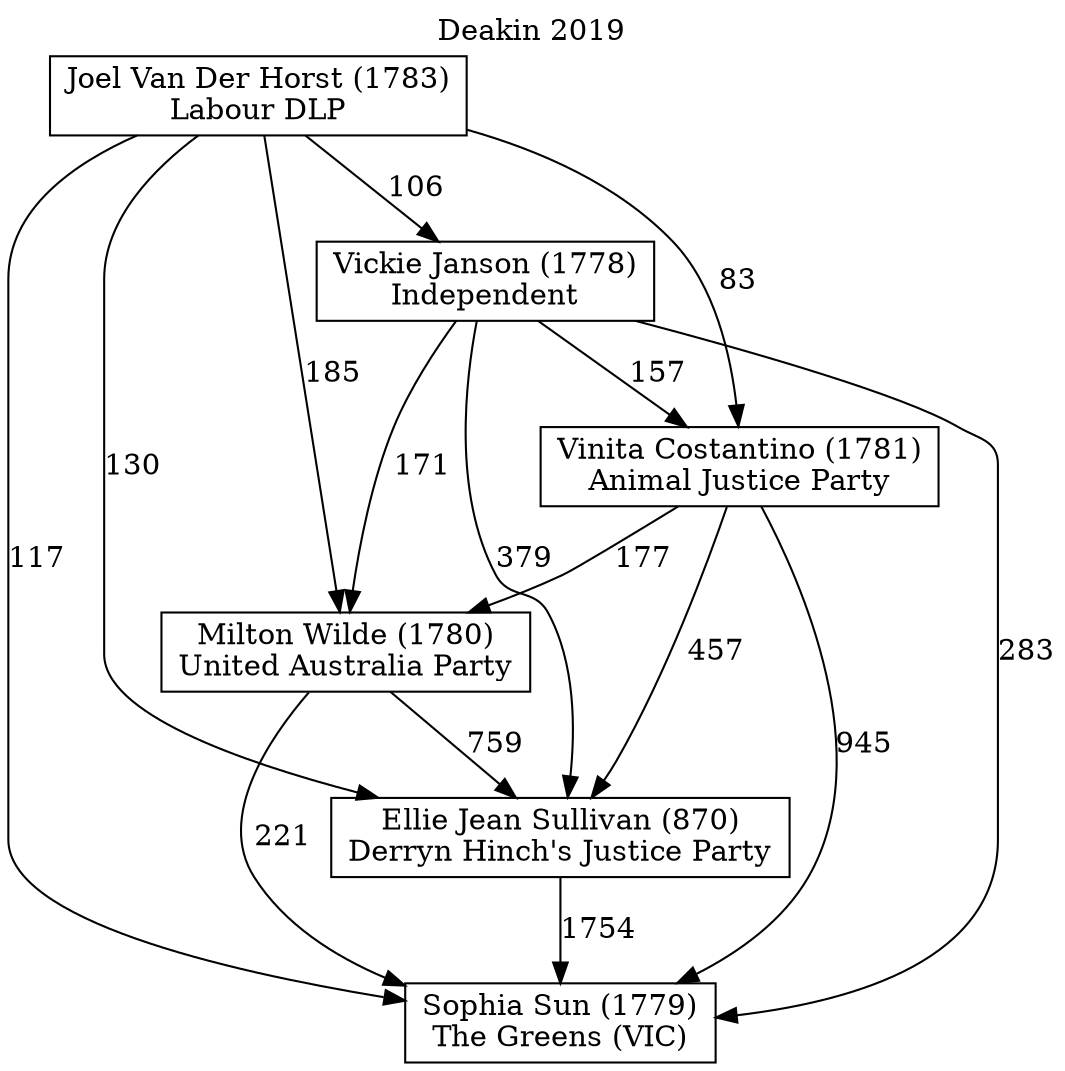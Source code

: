 // House preference flow
digraph "Sophia Sun (1779)_Deakin_2019" {
	graph [label="Deakin 2019" labelloc=t]
	node [shape=box]
	"Sophia Sun (1779)" [label="Sophia Sun (1779)
The Greens (VIC)"]
	"Ellie Jean Sullivan (870)" [label="Ellie Jean Sullivan (870)
Derryn Hinch's Justice Party"]
	"Milton Wilde (1780)" [label="Milton Wilde (1780)
United Australia Party"]
	"Vinita Costantino (1781)" [label="Vinita Costantino (1781)
Animal Justice Party"]
	"Vickie Janson (1778)" [label="Vickie Janson (1778)
Independent"]
	"Joel Van Der Horst (1783)" [label="Joel Van Der Horst (1783)
Labour DLP"]
	"Sophia Sun (1779)" [label="Sophia Sun (1779)
The Greens (VIC)"]
	"Milton Wilde (1780)" [label="Milton Wilde (1780)
United Australia Party"]
	"Vinita Costantino (1781)" [label="Vinita Costantino (1781)
Animal Justice Party"]
	"Vickie Janson (1778)" [label="Vickie Janson (1778)
Independent"]
	"Joel Van Der Horst (1783)" [label="Joel Van Der Horst (1783)
Labour DLP"]
	"Sophia Sun (1779)" [label="Sophia Sun (1779)
The Greens (VIC)"]
	"Vinita Costantino (1781)" [label="Vinita Costantino (1781)
Animal Justice Party"]
	"Vickie Janson (1778)" [label="Vickie Janson (1778)
Independent"]
	"Joel Van Der Horst (1783)" [label="Joel Van Der Horst (1783)
Labour DLP"]
	"Sophia Sun (1779)" [label="Sophia Sun (1779)
The Greens (VIC)"]
	"Vickie Janson (1778)" [label="Vickie Janson (1778)
Independent"]
	"Joel Van Der Horst (1783)" [label="Joel Van Der Horst (1783)
Labour DLP"]
	"Sophia Sun (1779)" [label="Sophia Sun (1779)
The Greens (VIC)"]
	"Joel Van Der Horst (1783)" [label="Joel Van Der Horst (1783)
Labour DLP"]
	"Joel Van Der Horst (1783)" [label="Joel Van Der Horst (1783)
Labour DLP"]
	"Vickie Janson (1778)" [label="Vickie Janson (1778)
Independent"]
	"Joel Van Der Horst (1783)" [label="Joel Van Der Horst (1783)
Labour DLP"]
	"Joel Van Der Horst (1783)" [label="Joel Van Der Horst (1783)
Labour DLP"]
	"Vinita Costantino (1781)" [label="Vinita Costantino (1781)
Animal Justice Party"]
	"Vickie Janson (1778)" [label="Vickie Janson (1778)
Independent"]
	"Joel Van Der Horst (1783)" [label="Joel Van Der Horst (1783)
Labour DLP"]
	"Vinita Costantino (1781)" [label="Vinita Costantino (1781)
Animal Justice Party"]
	"Joel Van Der Horst (1783)" [label="Joel Van Der Horst (1783)
Labour DLP"]
	"Joel Van Der Horst (1783)" [label="Joel Van Der Horst (1783)
Labour DLP"]
	"Vickie Janson (1778)" [label="Vickie Janson (1778)
Independent"]
	"Joel Van Der Horst (1783)" [label="Joel Van Der Horst (1783)
Labour DLP"]
	"Joel Van Der Horst (1783)" [label="Joel Van Der Horst (1783)
Labour DLP"]
	"Milton Wilde (1780)" [label="Milton Wilde (1780)
United Australia Party"]
	"Vinita Costantino (1781)" [label="Vinita Costantino (1781)
Animal Justice Party"]
	"Vickie Janson (1778)" [label="Vickie Janson (1778)
Independent"]
	"Joel Van Der Horst (1783)" [label="Joel Van Der Horst (1783)
Labour DLP"]
	"Milton Wilde (1780)" [label="Milton Wilde (1780)
United Australia Party"]
	"Vickie Janson (1778)" [label="Vickie Janson (1778)
Independent"]
	"Joel Van Der Horst (1783)" [label="Joel Van Der Horst (1783)
Labour DLP"]
	"Milton Wilde (1780)" [label="Milton Wilde (1780)
United Australia Party"]
	"Joel Van Der Horst (1783)" [label="Joel Van Der Horst (1783)
Labour DLP"]
	"Joel Van Der Horst (1783)" [label="Joel Van Der Horst (1783)
Labour DLP"]
	"Vickie Janson (1778)" [label="Vickie Janson (1778)
Independent"]
	"Joel Van Der Horst (1783)" [label="Joel Van Der Horst (1783)
Labour DLP"]
	"Joel Van Der Horst (1783)" [label="Joel Van Der Horst (1783)
Labour DLP"]
	"Vinita Costantino (1781)" [label="Vinita Costantino (1781)
Animal Justice Party"]
	"Vickie Janson (1778)" [label="Vickie Janson (1778)
Independent"]
	"Joel Van Der Horst (1783)" [label="Joel Van Der Horst (1783)
Labour DLP"]
	"Vinita Costantino (1781)" [label="Vinita Costantino (1781)
Animal Justice Party"]
	"Joel Van Der Horst (1783)" [label="Joel Van Der Horst (1783)
Labour DLP"]
	"Joel Van Der Horst (1783)" [label="Joel Van Der Horst (1783)
Labour DLP"]
	"Vickie Janson (1778)" [label="Vickie Janson (1778)
Independent"]
	"Joel Van Der Horst (1783)" [label="Joel Van Der Horst (1783)
Labour DLP"]
	"Joel Van Der Horst (1783)" [label="Joel Van Der Horst (1783)
Labour DLP"]
	"Ellie Jean Sullivan (870)" [label="Ellie Jean Sullivan (870)
Derryn Hinch's Justice Party"]
	"Milton Wilde (1780)" [label="Milton Wilde (1780)
United Australia Party"]
	"Vinita Costantino (1781)" [label="Vinita Costantino (1781)
Animal Justice Party"]
	"Vickie Janson (1778)" [label="Vickie Janson (1778)
Independent"]
	"Joel Van Der Horst (1783)" [label="Joel Van Der Horst (1783)
Labour DLP"]
	"Ellie Jean Sullivan (870)" [label="Ellie Jean Sullivan (870)
Derryn Hinch's Justice Party"]
	"Vinita Costantino (1781)" [label="Vinita Costantino (1781)
Animal Justice Party"]
	"Vickie Janson (1778)" [label="Vickie Janson (1778)
Independent"]
	"Joel Van Der Horst (1783)" [label="Joel Van Der Horst (1783)
Labour DLP"]
	"Ellie Jean Sullivan (870)" [label="Ellie Jean Sullivan (870)
Derryn Hinch's Justice Party"]
	"Vickie Janson (1778)" [label="Vickie Janson (1778)
Independent"]
	"Joel Van Der Horst (1783)" [label="Joel Van Der Horst (1783)
Labour DLP"]
	"Ellie Jean Sullivan (870)" [label="Ellie Jean Sullivan (870)
Derryn Hinch's Justice Party"]
	"Joel Van Der Horst (1783)" [label="Joel Van Der Horst (1783)
Labour DLP"]
	"Joel Van Der Horst (1783)" [label="Joel Van Der Horst (1783)
Labour DLP"]
	"Vickie Janson (1778)" [label="Vickie Janson (1778)
Independent"]
	"Joel Van Der Horst (1783)" [label="Joel Van Der Horst (1783)
Labour DLP"]
	"Joel Van Der Horst (1783)" [label="Joel Van Der Horst (1783)
Labour DLP"]
	"Vinita Costantino (1781)" [label="Vinita Costantino (1781)
Animal Justice Party"]
	"Vickie Janson (1778)" [label="Vickie Janson (1778)
Independent"]
	"Joel Van Der Horst (1783)" [label="Joel Van Der Horst (1783)
Labour DLP"]
	"Vinita Costantino (1781)" [label="Vinita Costantino (1781)
Animal Justice Party"]
	"Joel Van Der Horst (1783)" [label="Joel Van Der Horst (1783)
Labour DLP"]
	"Joel Van Der Horst (1783)" [label="Joel Van Der Horst (1783)
Labour DLP"]
	"Vickie Janson (1778)" [label="Vickie Janson (1778)
Independent"]
	"Joel Van Der Horst (1783)" [label="Joel Van Der Horst (1783)
Labour DLP"]
	"Joel Van Der Horst (1783)" [label="Joel Van Der Horst (1783)
Labour DLP"]
	"Milton Wilde (1780)" [label="Milton Wilde (1780)
United Australia Party"]
	"Vinita Costantino (1781)" [label="Vinita Costantino (1781)
Animal Justice Party"]
	"Vickie Janson (1778)" [label="Vickie Janson (1778)
Independent"]
	"Joel Van Der Horst (1783)" [label="Joel Van Der Horst (1783)
Labour DLP"]
	"Milton Wilde (1780)" [label="Milton Wilde (1780)
United Australia Party"]
	"Vickie Janson (1778)" [label="Vickie Janson (1778)
Independent"]
	"Joel Van Der Horst (1783)" [label="Joel Van Der Horst (1783)
Labour DLP"]
	"Milton Wilde (1780)" [label="Milton Wilde (1780)
United Australia Party"]
	"Joel Van Der Horst (1783)" [label="Joel Van Der Horst (1783)
Labour DLP"]
	"Joel Van Der Horst (1783)" [label="Joel Van Der Horst (1783)
Labour DLP"]
	"Vickie Janson (1778)" [label="Vickie Janson (1778)
Independent"]
	"Joel Van Der Horst (1783)" [label="Joel Van Der Horst (1783)
Labour DLP"]
	"Joel Van Der Horst (1783)" [label="Joel Van Der Horst (1783)
Labour DLP"]
	"Vinita Costantino (1781)" [label="Vinita Costantino (1781)
Animal Justice Party"]
	"Vickie Janson (1778)" [label="Vickie Janson (1778)
Independent"]
	"Joel Van Der Horst (1783)" [label="Joel Van Der Horst (1783)
Labour DLP"]
	"Vinita Costantino (1781)" [label="Vinita Costantino (1781)
Animal Justice Party"]
	"Joel Van Der Horst (1783)" [label="Joel Van Der Horst (1783)
Labour DLP"]
	"Joel Van Der Horst (1783)" [label="Joel Van Der Horst (1783)
Labour DLP"]
	"Vickie Janson (1778)" [label="Vickie Janson (1778)
Independent"]
	"Joel Van Der Horst (1783)" [label="Joel Van Der Horst (1783)
Labour DLP"]
	"Joel Van Der Horst (1783)" [label="Joel Van Der Horst (1783)
Labour DLP"]
	"Ellie Jean Sullivan (870)" -> "Sophia Sun (1779)" [label=1754]
	"Milton Wilde (1780)" -> "Ellie Jean Sullivan (870)" [label=759]
	"Vinita Costantino (1781)" -> "Milton Wilde (1780)" [label=177]
	"Vickie Janson (1778)" -> "Vinita Costantino (1781)" [label=157]
	"Joel Van Der Horst (1783)" -> "Vickie Janson (1778)" [label=106]
	"Milton Wilde (1780)" -> "Sophia Sun (1779)" [label=221]
	"Vinita Costantino (1781)" -> "Sophia Sun (1779)" [label=945]
	"Vickie Janson (1778)" -> "Sophia Sun (1779)" [label=283]
	"Joel Van Der Horst (1783)" -> "Sophia Sun (1779)" [label=117]
	"Joel Van Der Horst (1783)" -> "Vinita Costantino (1781)" [label=83]
	"Vickie Janson (1778)" -> "Milton Wilde (1780)" [label=171]
	"Joel Van Der Horst (1783)" -> "Milton Wilde (1780)" [label=185]
	"Vinita Costantino (1781)" -> "Ellie Jean Sullivan (870)" [label=457]
	"Vickie Janson (1778)" -> "Ellie Jean Sullivan (870)" [label=379]
	"Joel Van Der Horst (1783)" -> "Ellie Jean Sullivan (870)" [label=130]
}
